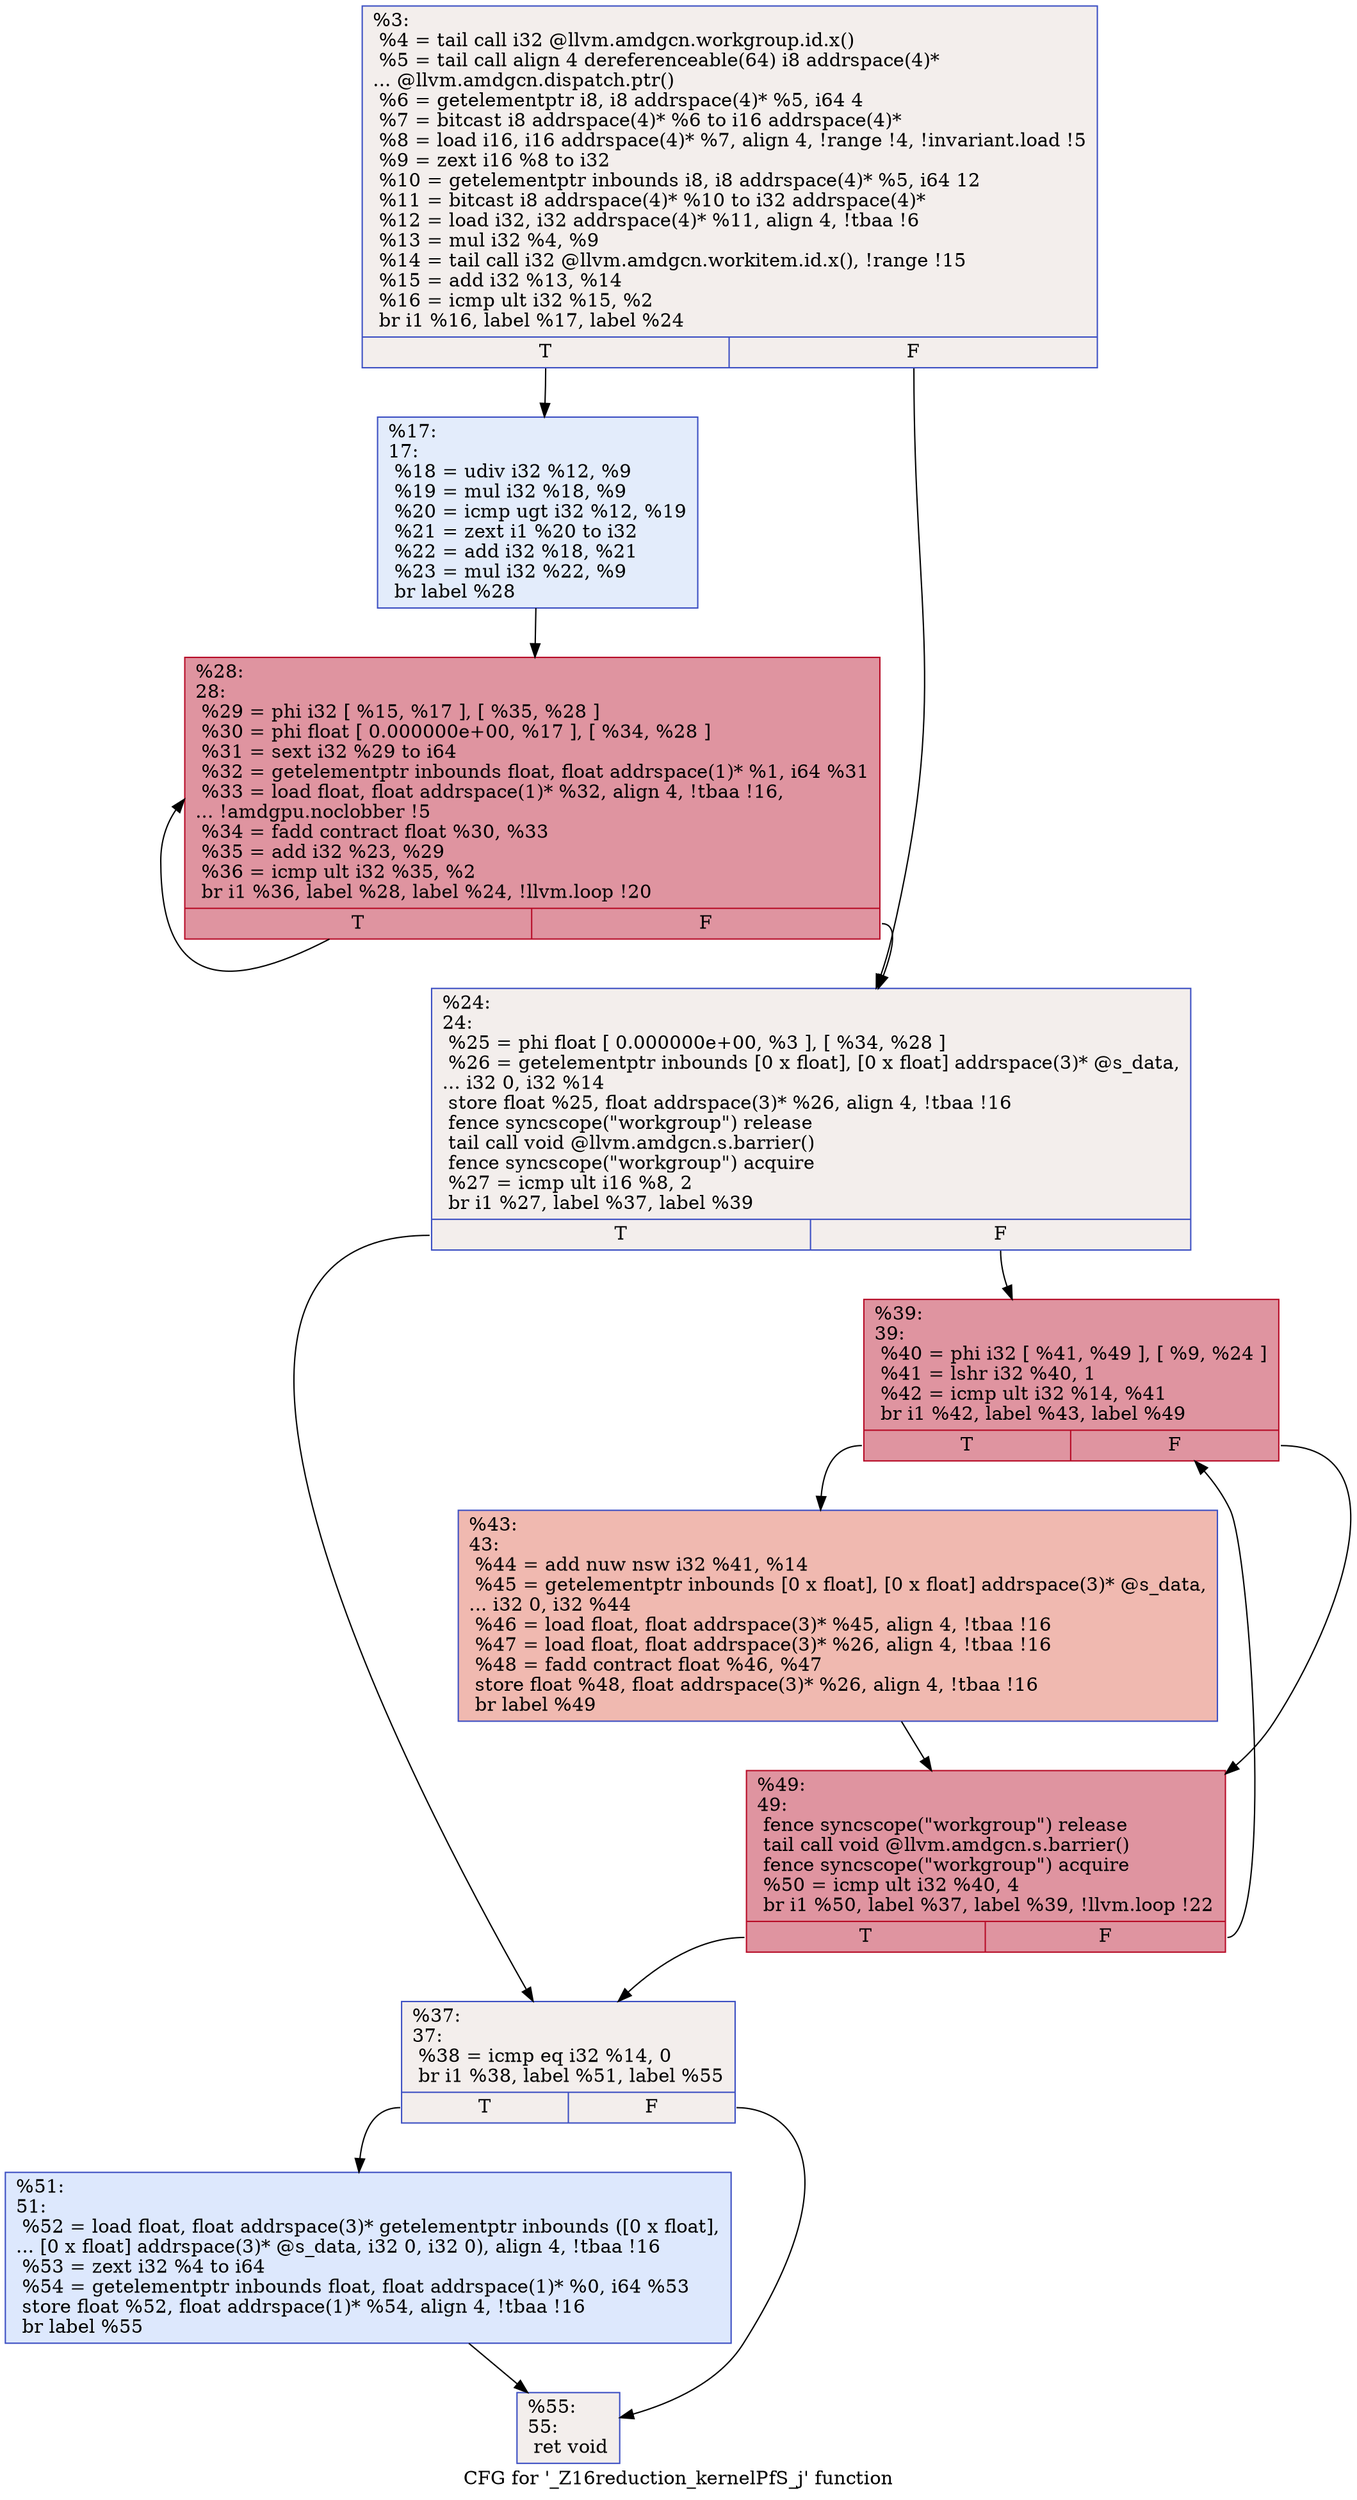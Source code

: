 digraph "CFG for '_Z16reduction_kernelPfS_j' function" {
	label="CFG for '_Z16reduction_kernelPfS_j' function";

	Node0x6330330 [shape=record,color="#3d50c3ff", style=filled, fillcolor="#e3d9d370",label="{%3:\l  %4 = tail call i32 @llvm.amdgcn.workgroup.id.x()\l  %5 = tail call align 4 dereferenceable(64) i8 addrspace(4)*\l... @llvm.amdgcn.dispatch.ptr()\l  %6 = getelementptr i8, i8 addrspace(4)* %5, i64 4\l  %7 = bitcast i8 addrspace(4)* %6 to i16 addrspace(4)*\l  %8 = load i16, i16 addrspace(4)* %7, align 4, !range !4, !invariant.load !5\l  %9 = zext i16 %8 to i32\l  %10 = getelementptr inbounds i8, i8 addrspace(4)* %5, i64 12\l  %11 = bitcast i8 addrspace(4)* %10 to i32 addrspace(4)*\l  %12 = load i32, i32 addrspace(4)* %11, align 4, !tbaa !6\l  %13 = mul i32 %4, %9\l  %14 = tail call i32 @llvm.amdgcn.workitem.id.x(), !range !15\l  %15 = add i32 %13, %14\l  %16 = icmp ult i32 %15, %2\l  br i1 %16, label %17, label %24\l|{<s0>T|<s1>F}}"];
	Node0x6330330:s0 -> Node0x6331c80;
	Node0x6330330:s1 -> Node0x6332630;
	Node0x6331c80 [shape=record,color="#3d50c3ff", style=filled, fillcolor="#bfd3f670",label="{%17:\l17:                                               \l  %18 = udiv i32 %12, %9\l  %19 = mul i32 %18, %9\l  %20 = icmp ugt i32 %12, %19\l  %21 = zext i1 %20 to i32\l  %22 = add i32 %18, %21\l  %23 = mul i32 %22, %9\l  br label %28\l}"];
	Node0x6331c80 -> Node0x6332ab0;
	Node0x6332630 [shape=record,color="#3d50c3ff", style=filled, fillcolor="#e3d9d370",label="{%24:\l24:                                               \l  %25 = phi float [ 0.000000e+00, %3 ], [ %34, %28 ]\l  %26 = getelementptr inbounds [0 x float], [0 x float] addrspace(3)* @s_data,\l... i32 0, i32 %14\l  store float %25, float addrspace(3)* %26, align 4, !tbaa !16\l  fence syncscope(\"workgroup\") release\l  tail call void @llvm.amdgcn.s.barrier()\l  fence syncscope(\"workgroup\") acquire\l  %27 = icmp ult i16 %8, 2\l  br i1 %27, label %37, label %39\l|{<s0>T|<s1>F}}"];
	Node0x6332630:s0 -> Node0x6333cd0;
	Node0x6332630:s1 -> Node0x6333d60;
	Node0x6332ab0 [shape=record,color="#b70d28ff", style=filled, fillcolor="#b70d2870",label="{%28:\l28:                                               \l  %29 = phi i32 [ %15, %17 ], [ %35, %28 ]\l  %30 = phi float [ 0.000000e+00, %17 ], [ %34, %28 ]\l  %31 = sext i32 %29 to i64\l  %32 = getelementptr inbounds float, float addrspace(1)* %1, i64 %31\l  %33 = load float, float addrspace(1)* %32, align 4, !tbaa !16,\l... !amdgpu.noclobber !5\l  %34 = fadd contract float %30, %33\l  %35 = add i32 %23, %29\l  %36 = icmp ult i32 %35, %2\l  br i1 %36, label %28, label %24, !llvm.loop !20\l|{<s0>T|<s1>F}}"];
	Node0x6332ab0:s0 -> Node0x6332ab0;
	Node0x6332ab0:s1 -> Node0x6332630;
	Node0x6333cd0 [shape=record,color="#3d50c3ff", style=filled, fillcolor="#e3d9d370",label="{%37:\l37:                                               \l  %38 = icmp eq i32 %14, 0\l  br i1 %38, label %51, label %55\l|{<s0>T|<s1>F}}"];
	Node0x6333cd0:s0 -> Node0x6335320;
	Node0x6333cd0:s1 -> Node0x6335370;
	Node0x6333d60 [shape=record,color="#b70d28ff", style=filled, fillcolor="#b70d2870",label="{%39:\l39:                                               \l  %40 = phi i32 [ %41, %49 ], [ %9, %24 ]\l  %41 = lshr i32 %40, 1\l  %42 = icmp ult i32 %14, %41\l  br i1 %42, label %43, label %49\l|{<s0>T|<s1>F}}"];
	Node0x6333d60:s0 -> Node0x6335710;
	Node0x6333d60:s1 -> Node0x63354b0;
	Node0x6335710 [shape=record,color="#3d50c3ff", style=filled, fillcolor="#de614d70",label="{%43:\l43:                                               \l  %44 = add nuw nsw i32 %41, %14\l  %45 = getelementptr inbounds [0 x float], [0 x float] addrspace(3)* @s_data,\l... i32 0, i32 %44\l  %46 = load float, float addrspace(3)* %45, align 4, !tbaa !16\l  %47 = load float, float addrspace(3)* %26, align 4, !tbaa !16\l  %48 = fadd contract float %46, %47\l  store float %48, float addrspace(3)* %26, align 4, !tbaa !16\l  br label %49\l}"];
	Node0x6335710 -> Node0x63354b0;
	Node0x63354b0 [shape=record,color="#b70d28ff", style=filled, fillcolor="#b70d2870",label="{%49:\l49:                                               \l  fence syncscope(\"workgroup\") release\l  tail call void @llvm.amdgcn.s.barrier()\l  fence syncscope(\"workgroup\") acquire\l  %50 = icmp ult i32 %40, 4\l  br i1 %50, label %37, label %39, !llvm.loop !22\l|{<s0>T|<s1>F}}"];
	Node0x63354b0:s0 -> Node0x6333cd0;
	Node0x63354b0:s1 -> Node0x6333d60;
	Node0x6335320 [shape=record,color="#3d50c3ff", style=filled, fillcolor="#b2ccfb70",label="{%51:\l51:                                               \l  %52 = load float, float addrspace(3)* getelementptr inbounds ([0 x float],\l... [0 x float] addrspace(3)* @s_data, i32 0, i32 0), align 4, !tbaa !16\l  %53 = zext i32 %4 to i64\l  %54 = getelementptr inbounds float, float addrspace(1)* %0, i64 %53\l  store float %52, float addrspace(1)* %54, align 4, !tbaa !16\l  br label %55\l}"];
	Node0x6335320 -> Node0x6335370;
	Node0x6335370 [shape=record,color="#3d50c3ff", style=filled, fillcolor="#e3d9d370",label="{%55:\l55:                                               \l  ret void\l}"];
}
